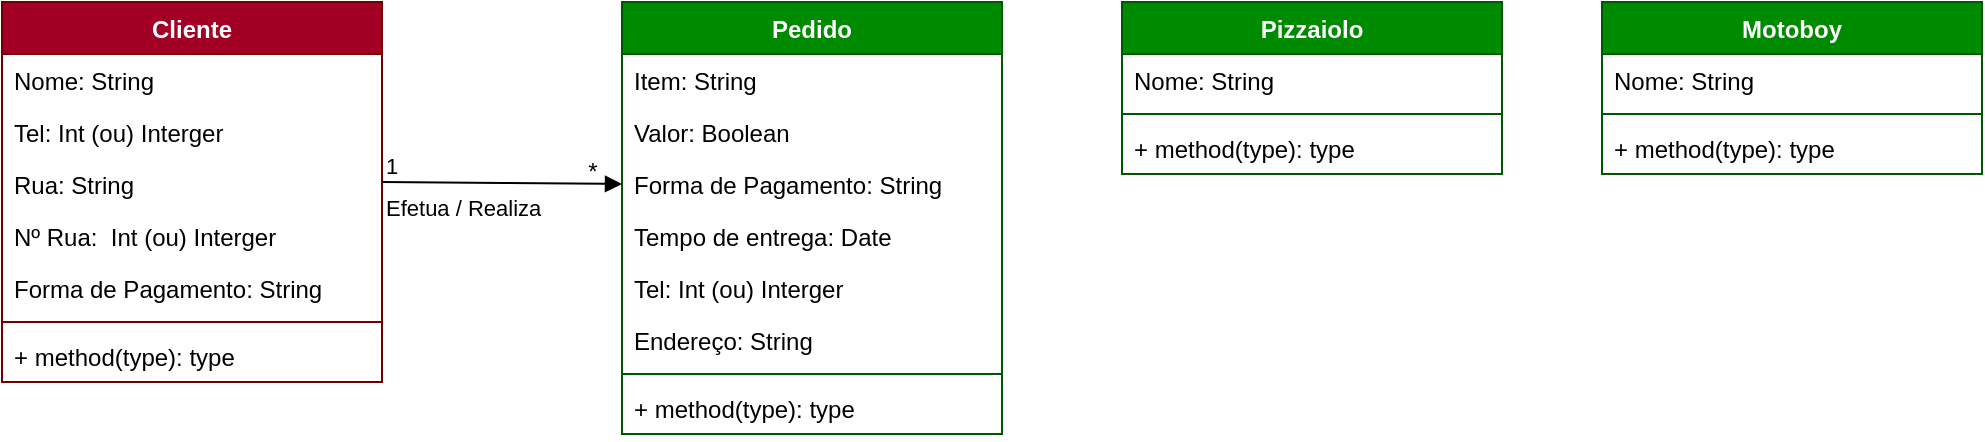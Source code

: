 <mxfile version="27.1.6">
  <diagram name="Página-1" id="a1HuP-JINCdHW2MZsHFa">
    <mxGraphModel dx="1489" dy="753" grid="1" gridSize="10" guides="1" tooltips="1" connect="1" arrows="1" fold="1" page="1" pageScale="1" pageWidth="1169" pageHeight="827" math="0" shadow="0">
      <root>
        <mxCell id="0" />
        <mxCell id="1" parent="0" />
        <mxCell id="IBlnAb1Y5OI588Di0hFC-1" value="Cliente" style="swimlane;fontStyle=1;align=center;verticalAlign=top;childLayout=stackLayout;horizontal=1;startSize=26;horizontalStack=0;resizeParent=1;resizeParentMax=0;resizeLast=0;collapsible=1;marginBottom=0;whiteSpace=wrap;html=1;fillColor=light-dark(#A20025,#33FF99);fontColor=#ffffff;strokeColor=#6F0000;" vertex="1" parent="1">
          <mxGeometry x="40" y="30" width="190" height="190" as="geometry" />
        </mxCell>
        <mxCell id="IBlnAb1Y5OI588Di0hFC-2" value="Nome: String" style="text;strokeColor=none;fillColor=none;align=left;verticalAlign=top;spacingLeft=4;spacingRight=4;overflow=hidden;rotatable=0;points=[[0,0.5],[1,0.5]];portConstraint=eastwest;whiteSpace=wrap;html=1;" vertex="1" parent="IBlnAb1Y5OI588Di0hFC-1">
          <mxGeometry y="26" width="190" height="26" as="geometry" />
        </mxCell>
        <mxCell id="IBlnAb1Y5OI588Di0hFC-7" value="Tel: Int (ou) Interger" style="text;strokeColor=none;fillColor=none;align=left;verticalAlign=top;spacingLeft=4;spacingRight=4;overflow=hidden;rotatable=0;points=[[0,0.5],[1,0.5]];portConstraint=eastwest;whiteSpace=wrap;html=1;" vertex="1" parent="IBlnAb1Y5OI588Di0hFC-1">
          <mxGeometry y="52" width="190" height="26" as="geometry" />
        </mxCell>
        <mxCell id="IBlnAb1Y5OI588Di0hFC-6" value="Rua: String" style="text;strokeColor=none;fillColor=none;align=left;verticalAlign=top;spacingLeft=4;spacingRight=4;overflow=hidden;rotatable=0;points=[[0,0.5],[1,0.5]];portConstraint=eastwest;whiteSpace=wrap;html=1;" vertex="1" parent="IBlnAb1Y5OI588Di0hFC-1">
          <mxGeometry y="78" width="190" height="26" as="geometry" />
        </mxCell>
        <mxCell id="IBlnAb1Y5OI588Di0hFC-8" value="Nº Rua:&amp;nbsp;&amp;nbsp;Int (ou) Interger" style="text;strokeColor=none;fillColor=none;align=left;verticalAlign=top;spacingLeft=4;spacingRight=4;overflow=hidden;rotatable=0;points=[[0,0.5],[1,0.5]];portConstraint=eastwest;whiteSpace=wrap;html=1;" vertex="1" parent="IBlnAb1Y5OI588Di0hFC-1">
          <mxGeometry y="104" width="190" height="26" as="geometry" />
        </mxCell>
        <mxCell id="IBlnAb1Y5OI588Di0hFC-5" value="Forma de Pagamento: String" style="text;strokeColor=none;fillColor=none;align=left;verticalAlign=top;spacingLeft=4;spacingRight=4;overflow=hidden;rotatable=0;points=[[0,0.5],[1,0.5]];portConstraint=eastwest;whiteSpace=wrap;html=1;" vertex="1" parent="IBlnAb1Y5OI588Di0hFC-1">
          <mxGeometry y="130" width="190" height="26" as="geometry" />
        </mxCell>
        <mxCell id="IBlnAb1Y5OI588Di0hFC-3" value="" style="line;strokeWidth=1;fillColor=none;align=left;verticalAlign=middle;spacingTop=-1;spacingLeft=3;spacingRight=3;rotatable=0;labelPosition=right;points=[];portConstraint=eastwest;strokeColor=inherit;" vertex="1" parent="IBlnAb1Y5OI588Di0hFC-1">
          <mxGeometry y="156" width="190" height="8" as="geometry" />
        </mxCell>
        <mxCell id="IBlnAb1Y5OI588Di0hFC-4" value="+ method(type): type" style="text;strokeColor=none;fillColor=none;align=left;verticalAlign=top;spacingLeft=4;spacingRight=4;overflow=hidden;rotatable=0;points=[[0,0.5],[1,0.5]];portConstraint=eastwest;whiteSpace=wrap;html=1;" vertex="1" parent="IBlnAb1Y5OI588Di0hFC-1">
          <mxGeometry y="164" width="190" height="26" as="geometry" />
        </mxCell>
        <mxCell id="IBlnAb1Y5OI588Di0hFC-9" value="Pedido" style="swimlane;fontStyle=1;align=center;verticalAlign=top;childLayout=stackLayout;horizontal=1;startSize=26;horizontalStack=0;resizeParent=1;resizeParentMax=0;resizeLast=0;collapsible=1;marginBottom=0;whiteSpace=wrap;html=1;fillColor=light-dark(#008A00,#99FFCC);fontColor=#ffffff;strokeColor=#005700;" vertex="1" parent="1">
          <mxGeometry x="350" y="30" width="190" height="216" as="geometry" />
        </mxCell>
        <mxCell id="IBlnAb1Y5OI588Di0hFC-10" value="Item: String" style="text;strokeColor=none;fillColor=none;align=left;verticalAlign=top;spacingLeft=4;spacingRight=4;overflow=hidden;rotatable=0;points=[[0,0.5],[1,0.5]];portConstraint=eastwest;whiteSpace=wrap;html=1;" vertex="1" parent="IBlnAb1Y5OI588Di0hFC-9">
          <mxGeometry y="26" width="190" height="26" as="geometry" />
        </mxCell>
        <mxCell id="IBlnAb1Y5OI588Di0hFC-11" value="Valor: Boolean" style="text;strokeColor=none;fillColor=none;align=left;verticalAlign=top;spacingLeft=4;spacingRight=4;overflow=hidden;rotatable=0;points=[[0,0.5],[1,0.5]];portConstraint=eastwest;whiteSpace=wrap;html=1;" vertex="1" parent="IBlnAb1Y5OI588Di0hFC-9">
          <mxGeometry y="52" width="190" height="26" as="geometry" />
        </mxCell>
        <mxCell id="IBlnAb1Y5OI588Di0hFC-12" value="Forma de Pagamento: String" style="text;strokeColor=none;fillColor=none;align=left;verticalAlign=top;spacingLeft=4;spacingRight=4;overflow=hidden;rotatable=0;points=[[0,0.5],[1,0.5]];portConstraint=eastwest;whiteSpace=wrap;html=1;" vertex="1" parent="IBlnAb1Y5OI588Di0hFC-9">
          <mxGeometry y="78" width="190" height="26" as="geometry" />
        </mxCell>
        <mxCell id="IBlnAb1Y5OI588Di0hFC-13" value="Tempo de entrega: Date" style="text;strokeColor=none;fillColor=none;align=left;verticalAlign=top;spacingLeft=4;spacingRight=4;overflow=hidden;rotatable=0;points=[[0,0.5],[1,0.5]];portConstraint=eastwest;whiteSpace=wrap;html=1;" vertex="1" parent="IBlnAb1Y5OI588Di0hFC-9">
          <mxGeometry y="104" width="190" height="26" as="geometry" />
        </mxCell>
        <mxCell id="IBlnAb1Y5OI588Di0hFC-14" value="Tel: Int (ou) Interger" style="text;strokeColor=none;fillColor=none;align=left;verticalAlign=top;spacingLeft=4;spacingRight=4;overflow=hidden;rotatable=0;points=[[0,0.5],[1,0.5]];portConstraint=eastwest;whiteSpace=wrap;html=1;" vertex="1" parent="IBlnAb1Y5OI588Di0hFC-9">
          <mxGeometry y="130" width="190" height="26" as="geometry" />
        </mxCell>
        <mxCell id="IBlnAb1Y5OI588Di0hFC-17" value="Endereço: String" style="text;strokeColor=none;fillColor=none;align=left;verticalAlign=top;spacingLeft=4;spacingRight=4;overflow=hidden;rotatable=0;points=[[0,0.5],[1,0.5]];portConstraint=eastwest;whiteSpace=wrap;html=1;" vertex="1" parent="IBlnAb1Y5OI588Di0hFC-9">
          <mxGeometry y="156" width="190" height="26" as="geometry" />
        </mxCell>
        <mxCell id="IBlnAb1Y5OI588Di0hFC-15" value="" style="line;strokeWidth=1;fillColor=none;align=left;verticalAlign=middle;spacingTop=-1;spacingLeft=3;spacingRight=3;rotatable=0;labelPosition=right;points=[];portConstraint=eastwest;strokeColor=inherit;" vertex="1" parent="IBlnAb1Y5OI588Di0hFC-9">
          <mxGeometry y="182" width="190" height="8" as="geometry" />
        </mxCell>
        <mxCell id="IBlnAb1Y5OI588Di0hFC-16" value="+ method(type): type" style="text;strokeColor=none;fillColor=none;align=left;verticalAlign=top;spacingLeft=4;spacingRight=4;overflow=hidden;rotatable=0;points=[[0,0.5],[1,0.5]];portConstraint=eastwest;whiteSpace=wrap;html=1;" vertex="1" parent="IBlnAb1Y5OI588Di0hFC-9">
          <mxGeometry y="190" width="190" height="26" as="geometry" />
        </mxCell>
        <mxCell id="IBlnAb1Y5OI588Di0hFC-19" value="*" style="text;html=1;align=center;verticalAlign=middle;resizable=0;points=[];autosize=1;strokeColor=none;fillColor=none;" vertex="1" parent="1">
          <mxGeometry x="320" y="100" width="30" height="30" as="geometry" />
        </mxCell>
        <mxCell id="IBlnAb1Y5OI588Di0hFC-20" value="Efetua / Realiza" style="endArrow=block;endFill=1;html=1;edgeStyle=orthogonalEdgeStyle;align=left;verticalAlign=top;rounded=0;entryX=0;entryY=0.5;entryDx=0;entryDy=0;" edge="1" parent="1" target="IBlnAb1Y5OI588Di0hFC-12">
          <mxGeometry x="-1" relative="1" as="geometry">
            <mxPoint x="230" y="120" as="sourcePoint" />
            <mxPoint x="390" y="120" as="targetPoint" />
            <mxPoint as="offset" />
          </mxGeometry>
        </mxCell>
        <mxCell id="IBlnAb1Y5OI588Di0hFC-21" value="1" style="edgeLabel;resizable=0;html=1;align=left;verticalAlign=bottom;" connectable="0" vertex="1" parent="IBlnAb1Y5OI588Di0hFC-20">
          <mxGeometry x="-1" relative="1" as="geometry" />
        </mxCell>
        <mxCell id="IBlnAb1Y5OI588Di0hFC-22" value="Pizzaiolo" style="swimlane;fontStyle=1;align=center;verticalAlign=top;childLayout=stackLayout;horizontal=1;startSize=26;horizontalStack=0;resizeParent=1;resizeParentMax=0;resizeLast=0;collapsible=1;marginBottom=0;whiteSpace=wrap;html=1;fillColor=light-dark(#008A00,#CCFFE6);fontColor=#ffffff;strokeColor=#005700;" vertex="1" parent="1">
          <mxGeometry x="600" y="30" width="190" height="86" as="geometry" />
        </mxCell>
        <mxCell id="IBlnAb1Y5OI588Di0hFC-23" value="Nome: String" style="text;strokeColor=none;fillColor=none;align=left;verticalAlign=top;spacingLeft=4;spacingRight=4;overflow=hidden;rotatable=0;points=[[0,0.5],[1,0.5]];portConstraint=eastwest;whiteSpace=wrap;html=1;" vertex="1" parent="IBlnAb1Y5OI588Di0hFC-22">
          <mxGeometry y="26" width="190" height="26" as="geometry" />
        </mxCell>
        <mxCell id="IBlnAb1Y5OI588Di0hFC-28" value="" style="line;strokeWidth=1;fillColor=none;align=left;verticalAlign=middle;spacingTop=-1;spacingLeft=3;spacingRight=3;rotatable=0;labelPosition=right;points=[];portConstraint=eastwest;strokeColor=inherit;" vertex="1" parent="IBlnAb1Y5OI588Di0hFC-22">
          <mxGeometry y="52" width="190" height="8" as="geometry" />
        </mxCell>
        <mxCell id="IBlnAb1Y5OI588Di0hFC-29" value="+ method(type): type" style="text;strokeColor=none;fillColor=none;align=left;verticalAlign=top;spacingLeft=4;spacingRight=4;overflow=hidden;rotatable=0;points=[[0,0.5],[1,0.5]];portConstraint=eastwest;whiteSpace=wrap;html=1;" vertex="1" parent="IBlnAb1Y5OI588Di0hFC-22">
          <mxGeometry y="60" width="190" height="26" as="geometry" />
        </mxCell>
        <mxCell id="IBlnAb1Y5OI588Di0hFC-31" value="Motoboy&lt;div&gt;&lt;br&gt;&lt;/div&gt;" style="swimlane;fontStyle=1;align=center;verticalAlign=top;childLayout=stackLayout;horizontal=1;startSize=26;horizontalStack=0;resizeParent=1;resizeParentMax=0;resizeLast=0;collapsible=1;marginBottom=0;whiteSpace=wrap;html=1;fillColor=light-dark(#008A00,#CCFFE6);fontColor=#ffffff;strokeColor=#005700;" vertex="1" parent="1">
          <mxGeometry x="840" y="30" width="190" height="86" as="geometry" />
        </mxCell>
        <mxCell id="IBlnAb1Y5OI588Di0hFC-32" value="Nome: String" style="text;strokeColor=none;fillColor=none;align=left;verticalAlign=top;spacingLeft=4;spacingRight=4;overflow=hidden;rotatable=0;points=[[0,0.5],[1,0.5]];portConstraint=eastwest;whiteSpace=wrap;html=1;" vertex="1" parent="IBlnAb1Y5OI588Di0hFC-31">
          <mxGeometry y="26" width="190" height="26" as="geometry" />
        </mxCell>
        <mxCell id="IBlnAb1Y5OI588Di0hFC-33" value="" style="line;strokeWidth=1;fillColor=none;align=left;verticalAlign=middle;spacingTop=-1;spacingLeft=3;spacingRight=3;rotatable=0;labelPosition=right;points=[];portConstraint=eastwest;strokeColor=inherit;" vertex="1" parent="IBlnAb1Y5OI588Di0hFC-31">
          <mxGeometry y="52" width="190" height="8" as="geometry" />
        </mxCell>
        <mxCell id="IBlnAb1Y5OI588Di0hFC-34" value="+ method(type): type" style="text;strokeColor=none;fillColor=none;align=left;verticalAlign=top;spacingLeft=4;spacingRight=4;overflow=hidden;rotatable=0;points=[[0,0.5],[1,0.5]];portConstraint=eastwest;whiteSpace=wrap;html=1;" vertex="1" parent="IBlnAb1Y5OI588Di0hFC-31">
          <mxGeometry y="60" width="190" height="26" as="geometry" />
        </mxCell>
      </root>
    </mxGraphModel>
  </diagram>
</mxfile>

